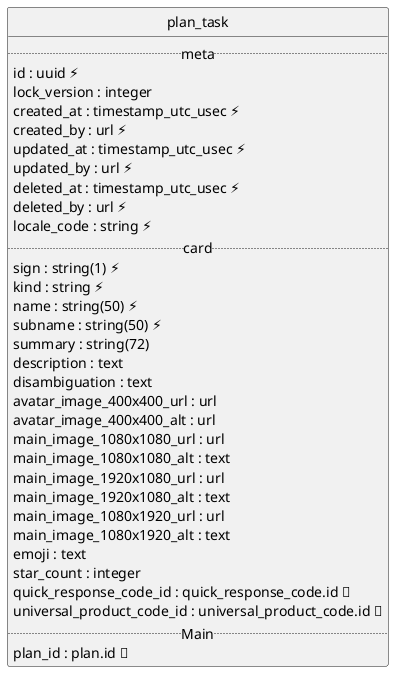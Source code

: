 @startuml uml
skinparam monochrome true
skinparam linetype ortho
hide circle

entity plan_task {
  .. meta ..
  id : uuid ⚡
  lock_version : integer
  created_at : timestamp_utc_usec ⚡
  created_by : url ⚡
  updated_at : timestamp_utc_usec ⚡
  updated_by : url ⚡
  deleted_at : timestamp_utc_usec ⚡
  deleted_by : url ⚡
  locale_code : string ⚡
  .. card ..
  sign : string(1) ⚡
  kind : string ⚡
  name : string(50) ⚡
  subname : string(50) ⚡
  summary : string(72)
  description : text
  disambiguation : text
  avatar_image_400x400_url : url
  avatar_image_400x400_alt : url
  main_image_1080x1080_url : url
  main_image_1080x1080_alt : text
  main_image_1920x1080_url : url
  main_image_1920x1080_alt : text
  main_image_1080x1920_url : url
  main_image_1080x1920_alt : text
  emoji : text
  star_count : integer
  quick_response_code_id : quick_response_code.id 🔑
  universal_product_code_id : universal_product_code.id 🔑
  .. Main ..
  plan_id : plan.id 🔑
}

@enduml
